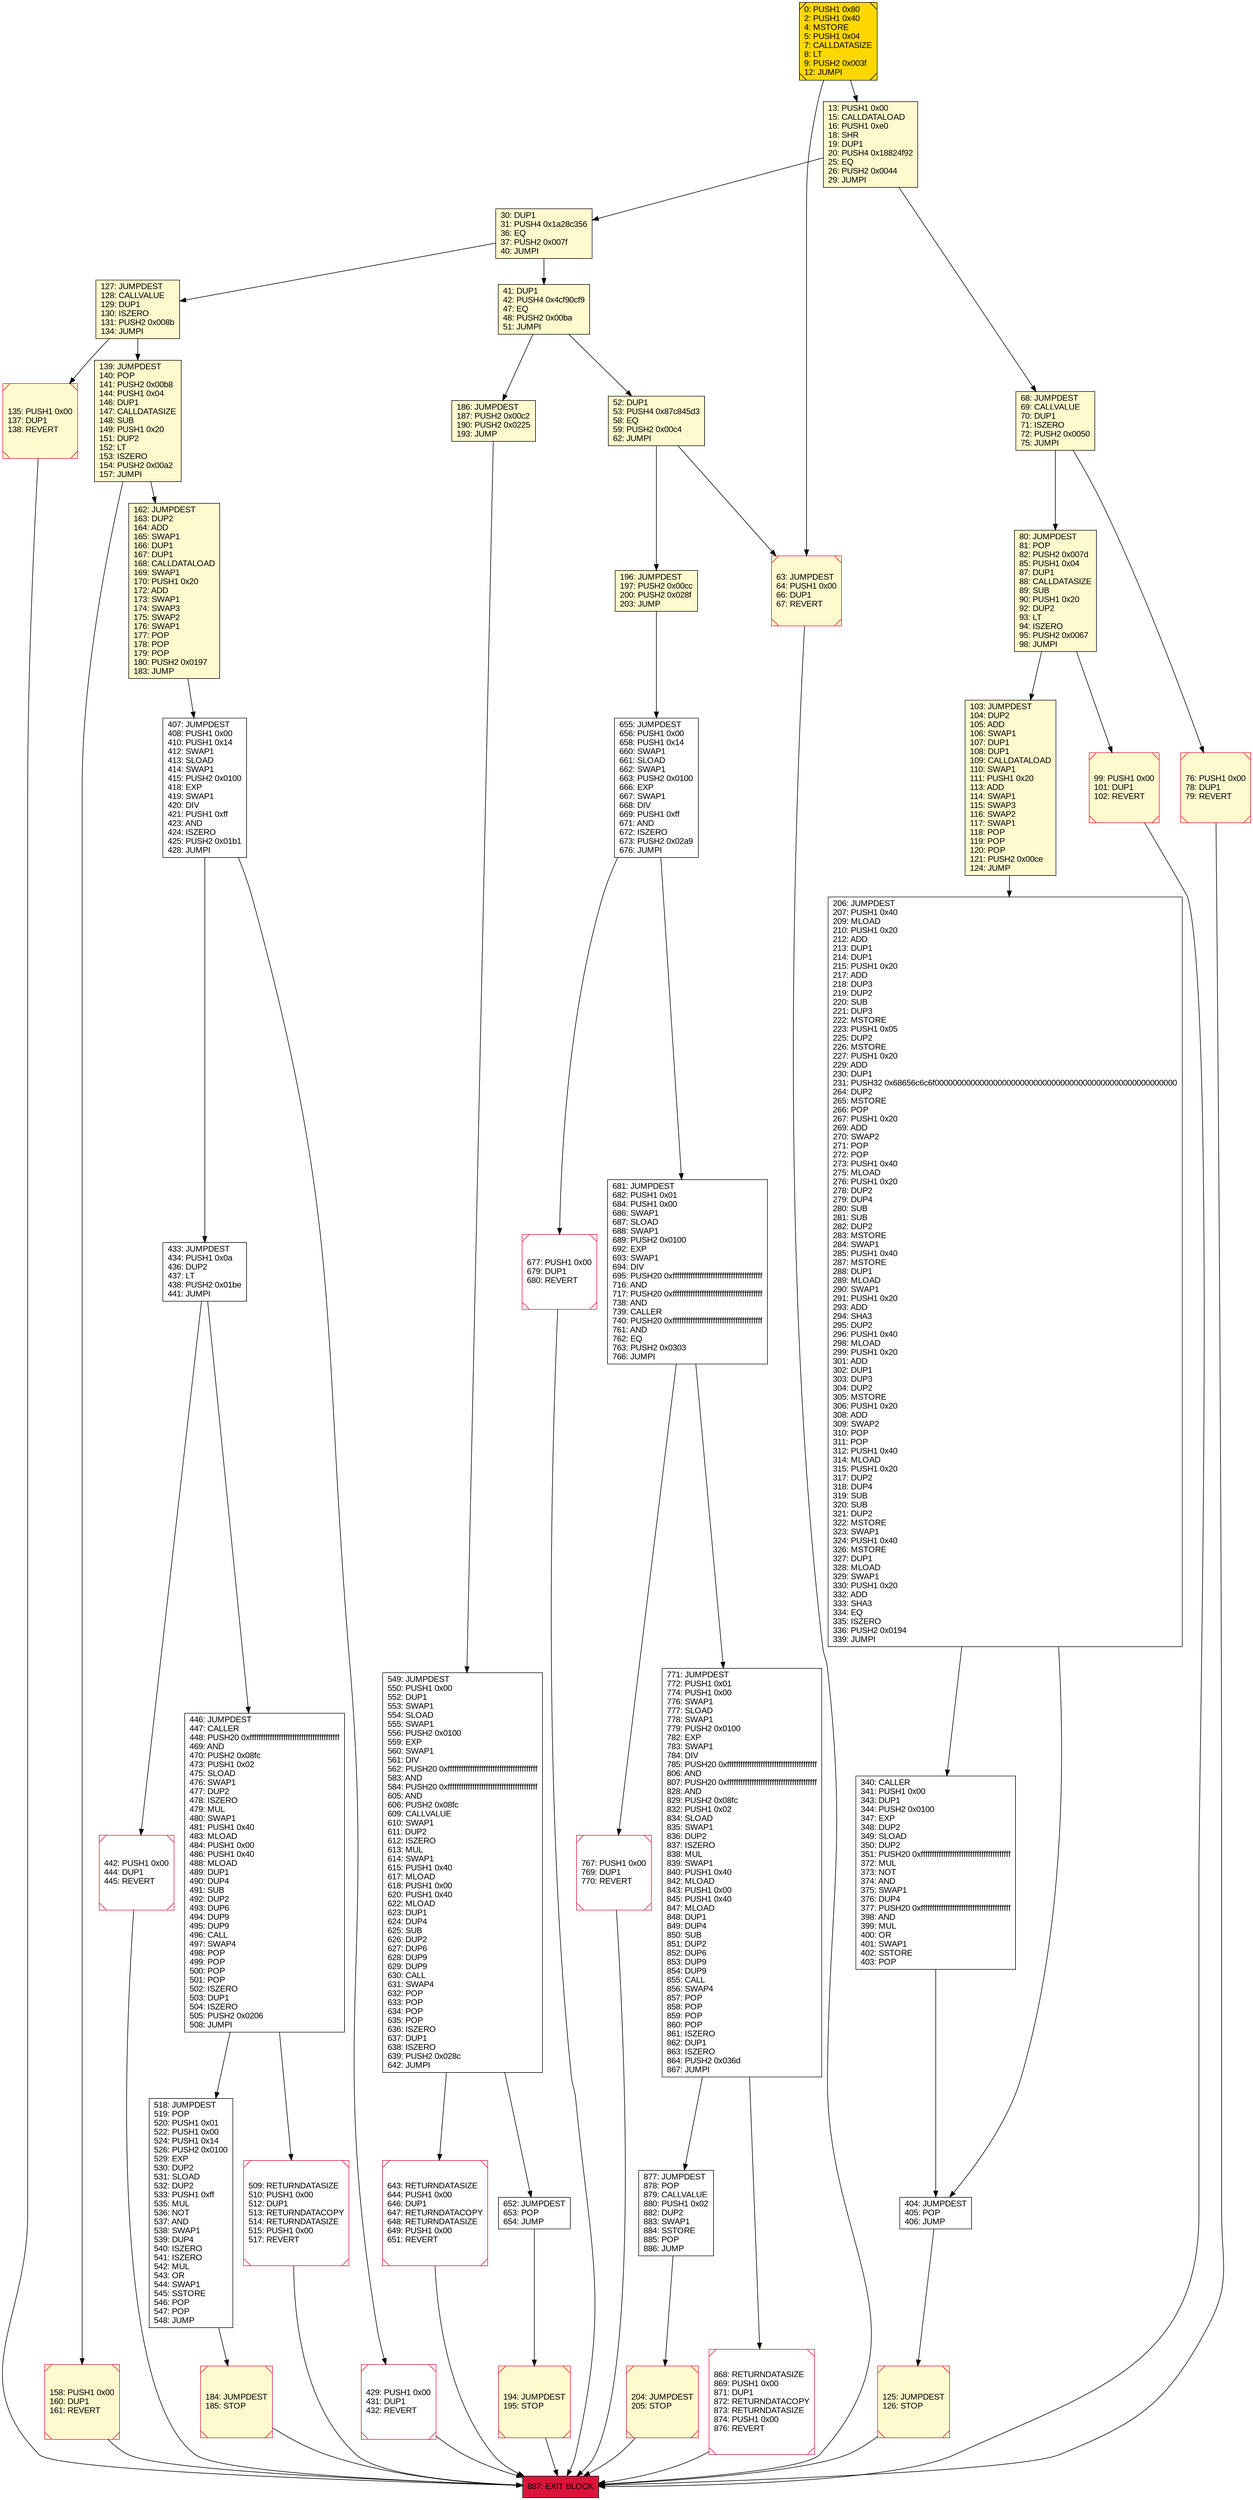 digraph G {
bgcolor=transparent rankdir=UD;
node [shape=box style=filled color=black fillcolor=white fontname=arial fontcolor=black];
127 [label="127: JUMPDEST\l128: CALLVALUE\l129: DUP1\l130: ISZERO\l131: PUSH2 0x008b\l134: JUMPI\l" fillcolor=lemonchiffon ];
196 [label="196: JUMPDEST\l197: PUSH2 0x00cc\l200: PUSH2 0x028f\l203: JUMP\l" fillcolor=lemonchiffon ];
549 [label="549: JUMPDEST\l550: PUSH1 0x00\l552: DUP1\l553: SWAP1\l554: SLOAD\l555: SWAP1\l556: PUSH2 0x0100\l559: EXP\l560: SWAP1\l561: DIV\l562: PUSH20 0xffffffffffffffffffffffffffffffffffffffff\l583: AND\l584: PUSH20 0xffffffffffffffffffffffffffffffffffffffff\l605: AND\l606: PUSH2 0x08fc\l609: CALLVALUE\l610: SWAP1\l611: DUP2\l612: ISZERO\l613: MUL\l614: SWAP1\l615: PUSH1 0x40\l617: MLOAD\l618: PUSH1 0x00\l620: PUSH1 0x40\l622: MLOAD\l623: DUP1\l624: DUP4\l625: SUB\l626: DUP2\l627: DUP6\l628: DUP9\l629: DUP9\l630: CALL\l631: SWAP4\l632: POP\l633: POP\l634: POP\l635: POP\l636: ISZERO\l637: DUP1\l638: ISZERO\l639: PUSH2 0x028c\l642: JUMPI\l" ];
0 [label="0: PUSH1 0x80\l2: PUSH1 0x40\l4: MSTORE\l5: PUSH1 0x04\l7: CALLDATASIZE\l8: LT\l9: PUSH2 0x003f\l12: JUMPI\l" fillcolor=lemonchiffon shape=Msquare fillcolor=gold ];
99 [label="99: PUSH1 0x00\l101: DUP1\l102: REVERT\l" fillcolor=lemonchiffon shape=Msquare color=crimson ];
677 [label="677: PUSH1 0x00\l679: DUP1\l680: REVERT\l" shape=Msquare color=crimson ];
655 [label="655: JUMPDEST\l656: PUSH1 0x00\l658: PUSH1 0x14\l660: SWAP1\l661: SLOAD\l662: SWAP1\l663: PUSH2 0x0100\l666: EXP\l667: SWAP1\l668: DIV\l669: PUSH1 0xff\l671: AND\l672: ISZERO\l673: PUSH2 0x02a9\l676: JUMPI\l" ];
429 [label="429: PUSH1 0x00\l431: DUP1\l432: REVERT\l" shape=Msquare color=crimson ];
41 [label="41: DUP1\l42: PUSH4 0x4cf90cf9\l47: EQ\l48: PUSH2 0x00ba\l51: JUMPI\l" fillcolor=lemonchiffon ];
518 [label="518: JUMPDEST\l519: POP\l520: PUSH1 0x01\l522: PUSH1 0x00\l524: PUSH1 0x14\l526: PUSH2 0x0100\l529: EXP\l530: DUP2\l531: SLOAD\l532: DUP2\l533: PUSH1 0xff\l535: MUL\l536: NOT\l537: AND\l538: SWAP1\l539: DUP4\l540: ISZERO\l541: ISZERO\l542: MUL\l543: OR\l544: SWAP1\l545: SSTORE\l546: POP\l547: POP\l548: JUMP\l" ];
194 [label="194: JUMPDEST\l195: STOP\l" fillcolor=lemonchiffon shape=Msquare color=crimson ];
446 [label="446: JUMPDEST\l447: CALLER\l448: PUSH20 0xffffffffffffffffffffffffffffffffffffffff\l469: AND\l470: PUSH2 0x08fc\l473: PUSH1 0x02\l475: SLOAD\l476: SWAP1\l477: DUP2\l478: ISZERO\l479: MUL\l480: SWAP1\l481: PUSH1 0x40\l483: MLOAD\l484: PUSH1 0x00\l486: PUSH1 0x40\l488: MLOAD\l489: DUP1\l490: DUP4\l491: SUB\l492: DUP2\l493: DUP6\l494: DUP9\l495: DUP9\l496: CALL\l497: SWAP4\l498: POP\l499: POP\l500: POP\l501: POP\l502: ISZERO\l503: DUP1\l504: ISZERO\l505: PUSH2 0x0206\l508: JUMPI\l" ];
204 [label="204: JUMPDEST\l205: STOP\l" fillcolor=lemonchiffon shape=Msquare color=crimson ];
643 [label="643: RETURNDATASIZE\l644: PUSH1 0x00\l646: DUP1\l647: RETURNDATACOPY\l648: RETURNDATASIZE\l649: PUSH1 0x00\l651: REVERT\l" shape=Msquare color=crimson ];
139 [label="139: JUMPDEST\l140: POP\l141: PUSH2 0x00b8\l144: PUSH1 0x04\l146: DUP1\l147: CALLDATASIZE\l148: SUB\l149: PUSH1 0x20\l151: DUP2\l152: LT\l153: ISZERO\l154: PUSH2 0x00a2\l157: JUMPI\l" fillcolor=lemonchiffon ];
206 [label="206: JUMPDEST\l207: PUSH1 0x40\l209: MLOAD\l210: PUSH1 0x20\l212: ADD\l213: DUP1\l214: DUP1\l215: PUSH1 0x20\l217: ADD\l218: DUP3\l219: DUP2\l220: SUB\l221: DUP3\l222: MSTORE\l223: PUSH1 0x05\l225: DUP2\l226: MSTORE\l227: PUSH1 0x20\l229: ADD\l230: DUP1\l231: PUSH32 0x68656c6c6f000000000000000000000000000000000000000000000000000000\l264: DUP2\l265: MSTORE\l266: POP\l267: PUSH1 0x20\l269: ADD\l270: SWAP2\l271: POP\l272: POP\l273: PUSH1 0x40\l275: MLOAD\l276: PUSH1 0x20\l278: DUP2\l279: DUP4\l280: SUB\l281: SUB\l282: DUP2\l283: MSTORE\l284: SWAP1\l285: PUSH1 0x40\l287: MSTORE\l288: DUP1\l289: MLOAD\l290: SWAP1\l291: PUSH1 0x20\l293: ADD\l294: SHA3\l295: DUP2\l296: PUSH1 0x40\l298: MLOAD\l299: PUSH1 0x20\l301: ADD\l302: DUP1\l303: DUP3\l304: DUP2\l305: MSTORE\l306: PUSH1 0x20\l308: ADD\l309: SWAP2\l310: POP\l311: POP\l312: PUSH1 0x40\l314: MLOAD\l315: PUSH1 0x20\l317: DUP2\l318: DUP4\l319: SUB\l320: SUB\l321: DUP2\l322: MSTORE\l323: SWAP1\l324: PUSH1 0x40\l326: MSTORE\l327: DUP1\l328: MLOAD\l329: SWAP1\l330: PUSH1 0x20\l332: ADD\l333: SHA3\l334: EQ\l335: ISZERO\l336: PUSH2 0x0194\l339: JUMPI\l" ];
340 [label="340: CALLER\l341: PUSH1 0x00\l343: DUP1\l344: PUSH2 0x0100\l347: EXP\l348: DUP2\l349: SLOAD\l350: DUP2\l351: PUSH20 0xffffffffffffffffffffffffffffffffffffffff\l372: MUL\l373: NOT\l374: AND\l375: SWAP1\l376: DUP4\l377: PUSH20 0xffffffffffffffffffffffffffffffffffffffff\l398: AND\l399: MUL\l400: OR\l401: SWAP1\l402: SSTORE\l403: POP\l" ];
442 [label="442: PUSH1 0x00\l444: DUP1\l445: REVERT\l" shape=Msquare color=crimson ];
767 [label="767: PUSH1 0x00\l769: DUP1\l770: REVERT\l" shape=Msquare color=crimson ];
13 [label="13: PUSH1 0x00\l15: CALLDATALOAD\l16: PUSH1 0xe0\l18: SHR\l19: DUP1\l20: PUSH4 0x18824f92\l25: EQ\l26: PUSH2 0x0044\l29: JUMPI\l" fillcolor=lemonchiffon ];
80 [label="80: JUMPDEST\l81: POP\l82: PUSH2 0x007d\l85: PUSH1 0x04\l87: DUP1\l88: CALLDATASIZE\l89: SUB\l90: PUSH1 0x20\l92: DUP2\l93: LT\l94: ISZERO\l95: PUSH2 0x0067\l98: JUMPI\l" fillcolor=lemonchiffon ];
135 [label="135: PUSH1 0x00\l137: DUP1\l138: REVERT\l" fillcolor=lemonchiffon shape=Msquare color=crimson ];
509 [label="509: RETURNDATASIZE\l510: PUSH1 0x00\l512: DUP1\l513: RETURNDATACOPY\l514: RETURNDATASIZE\l515: PUSH1 0x00\l517: REVERT\l" shape=Msquare color=crimson ];
52 [label="52: DUP1\l53: PUSH4 0x87c845d3\l58: EQ\l59: PUSH2 0x00c4\l62: JUMPI\l" fillcolor=lemonchiffon ];
125 [label="125: JUMPDEST\l126: STOP\l" fillcolor=lemonchiffon shape=Msquare color=crimson ];
68 [label="68: JUMPDEST\l69: CALLVALUE\l70: DUP1\l71: ISZERO\l72: PUSH2 0x0050\l75: JUMPI\l" fillcolor=lemonchiffon ];
652 [label="652: JUMPDEST\l653: POP\l654: JUMP\l" ];
184 [label="184: JUMPDEST\l185: STOP\l" fillcolor=lemonchiffon shape=Msquare color=crimson ];
76 [label="76: PUSH1 0x00\l78: DUP1\l79: REVERT\l" fillcolor=lemonchiffon shape=Msquare color=crimson ];
30 [label="30: DUP1\l31: PUSH4 0x1a28c356\l36: EQ\l37: PUSH2 0x007f\l40: JUMPI\l" fillcolor=lemonchiffon ];
681 [label="681: JUMPDEST\l682: PUSH1 0x01\l684: PUSH1 0x00\l686: SWAP1\l687: SLOAD\l688: SWAP1\l689: PUSH2 0x0100\l692: EXP\l693: SWAP1\l694: DIV\l695: PUSH20 0xffffffffffffffffffffffffffffffffffffffff\l716: AND\l717: PUSH20 0xffffffffffffffffffffffffffffffffffffffff\l738: AND\l739: CALLER\l740: PUSH20 0xffffffffffffffffffffffffffffffffffffffff\l761: AND\l762: EQ\l763: PUSH2 0x0303\l766: JUMPI\l" ];
404 [label="404: JUMPDEST\l405: POP\l406: JUMP\l" ];
103 [label="103: JUMPDEST\l104: DUP2\l105: ADD\l106: SWAP1\l107: DUP1\l108: DUP1\l109: CALLDATALOAD\l110: SWAP1\l111: PUSH1 0x20\l113: ADD\l114: SWAP1\l115: SWAP3\l116: SWAP2\l117: SWAP1\l118: POP\l119: POP\l120: POP\l121: PUSH2 0x00ce\l124: JUMP\l" fillcolor=lemonchiffon ];
877 [label="877: JUMPDEST\l878: POP\l879: CALLVALUE\l880: PUSH1 0x02\l882: DUP2\l883: SWAP1\l884: SSTORE\l885: POP\l886: JUMP\l" ];
186 [label="186: JUMPDEST\l187: PUSH2 0x00c2\l190: PUSH2 0x0225\l193: JUMP\l" fillcolor=lemonchiffon ];
887 [label="887: EXIT BLOCK\l" fillcolor=crimson ];
407 [label="407: JUMPDEST\l408: PUSH1 0x00\l410: PUSH1 0x14\l412: SWAP1\l413: SLOAD\l414: SWAP1\l415: PUSH2 0x0100\l418: EXP\l419: SWAP1\l420: DIV\l421: PUSH1 0xff\l423: AND\l424: ISZERO\l425: PUSH2 0x01b1\l428: JUMPI\l" ];
771 [label="771: JUMPDEST\l772: PUSH1 0x01\l774: PUSH1 0x00\l776: SWAP1\l777: SLOAD\l778: SWAP1\l779: PUSH2 0x0100\l782: EXP\l783: SWAP1\l784: DIV\l785: PUSH20 0xffffffffffffffffffffffffffffffffffffffff\l806: AND\l807: PUSH20 0xffffffffffffffffffffffffffffffffffffffff\l828: AND\l829: PUSH2 0x08fc\l832: PUSH1 0x02\l834: SLOAD\l835: SWAP1\l836: DUP2\l837: ISZERO\l838: MUL\l839: SWAP1\l840: PUSH1 0x40\l842: MLOAD\l843: PUSH1 0x00\l845: PUSH1 0x40\l847: MLOAD\l848: DUP1\l849: DUP4\l850: SUB\l851: DUP2\l852: DUP6\l853: DUP9\l854: DUP9\l855: CALL\l856: SWAP4\l857: POP\l858: POP\l859: POP\l860: POP\l861: ISZERO\l862: DUP1\l863: ISZERO\l864: PUSH2 0x036d\l867: JUMPI\l" ];
63 [label="63: JUMPDEST\l64: PUSH1 0x00\l66: DUP1\l67: REVERT\l" fillcolor=lemonchiffon shape=Msquare color=crimson ];
162 [label="162: JUMPDEST\l163: DUP2\l164: ADD\l165: SWAP1\l166: DUP1\l167: DUP1\l168: CALLDATALOAD\l169: SWAP1\l170: PUSH1 0x20\l172: ADD\l173: SWAP1\l174: SWAP3\l175: SWAP2\l176: SWAP1\l177: POP\l178: POP\l179: POP\l180: PUSH2 0x0197\l183: JUMP\l" fillcolor=lemonchiffon ];
433 [label="433: JUMPDEST\l434: PUSH1 0x0a\l436: DUP2\l437: LT\l438: PUSH2 0x01be\l441: JUMPI\l" ];
158 [label="158: PUSH1 0x00\l160: DUP1\l161: REVERT\l" fillcolor=lemonchiffon shape=Msquare color=crimson ];
868 [label="868: RETURNDATASIZE\l869: PUSH1 0x00\l871: DUP1\l872: RETURNDATACOPY\l873: RETURNDATASIZE\l874: PUSH1 0x00\l876: REVERT\l" shape=Msquare color=crimson ];
407 -> 433;
68 -> 76;
868 -> 887;
68 -> 80;
196 -> 655;
771 -> 877;
509 -> 887;
52 -> 63;
80 -> 103;
549 -> 643;
76 -> 887;
125 -> 887;
0 -> 13;
80 -> 99;
194 -> 887;
139 -> 162;
433 -> 442;
127 -> 135;
206 -> 404;
767 -> 887;
549 -> 652;
204 -> 887;
681 -> 767;
446 -> 509;
407 -> 429;
99 -> 887;
0 -> 63;
41 -> 52;
655 -> 681;
518 -> 184;
206 -> 340;
162 -> 407;
446 -> 518;
771 -> 868;
13 -> 68;
158 -> 887;
681 -> 771;
13 -> 30;
655 -> 677;
63 -> 887;
135 -> 887;
127 -> 139;
404 -> 125;
184 -> 887;
139 -> 158;
41 -> 186;
340 -> 404;
433 -> 446;
52 -> 196;
442 -> 887;
877 -> 204;
30 -> 127;
103 -> 206;
643 -> 887;
677 -> 887;
186 -> 549;
429 -> 887;
652 -> 194;
30 -> 41;
}